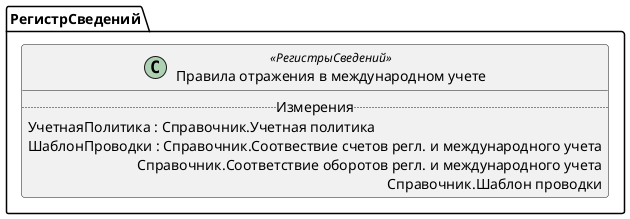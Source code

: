 ﻿@startuml ПравилаОтраженияВМеждународномУчете
'!include templates.wsd
'..\include templates.wsd
class РегистрСведений.ПравилаОтраженияВМеждународномУчете as "Правила отражения в международном учете" <<РегистрыСведений>>
{
..Измерения..
УчетнаяПолитика : Справочник.Учетная политика
ШаблонПроводки : Справочник.Соотвествие счетов регл. и международного учета\rСправочник.Соответствие оборотов регл. и международного учета\rСправочник.Шаблон проводки
}
@enduml

